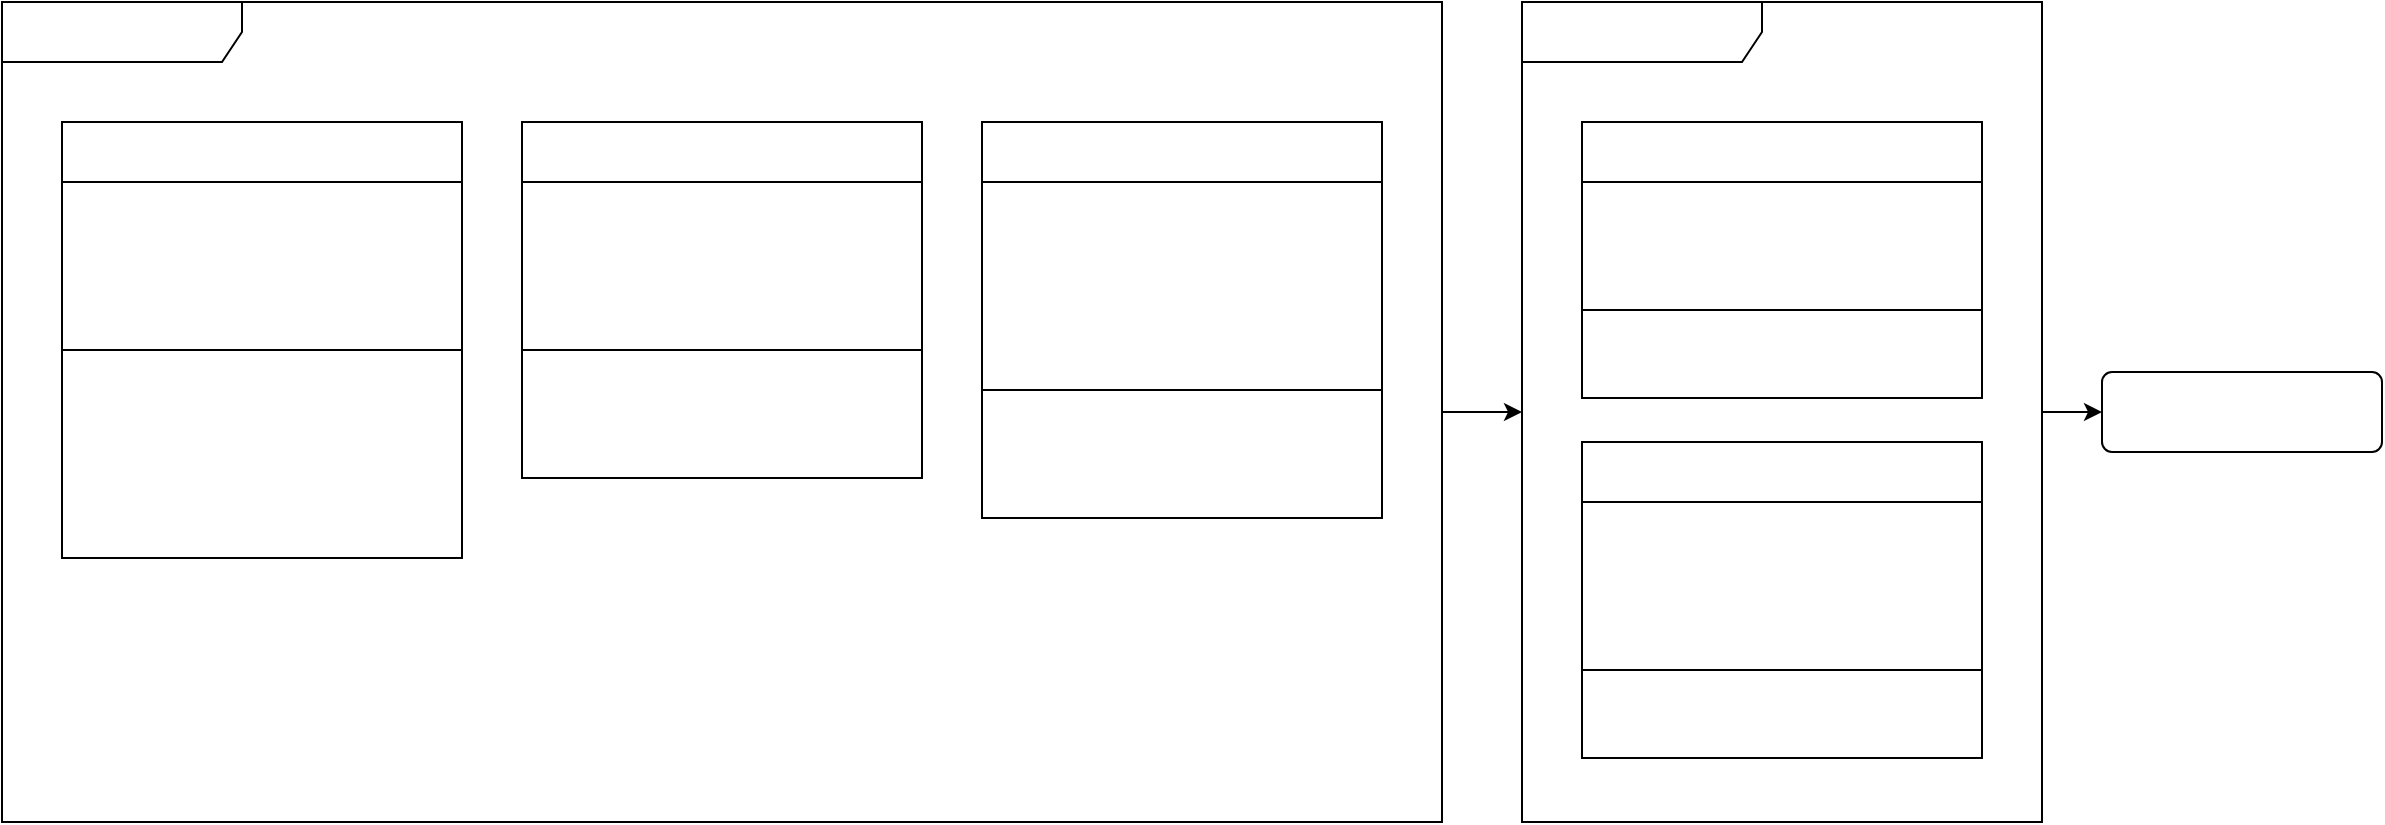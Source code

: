 <mxfile>
    <diagram id="zyUnPQHqCSBXho8Q2ZOF" name="Page-1">
        <mxGraphModel dx="1707" dy="677" grid="1" gridSize="10" guides="1" tooltips="1" connect="1" arrows="1" fold="1" page="1" pageScale="1" pageWidth="850" pageHeight="1100" math="0" shadow="0">
            <root>
                <mxCell id="0"/>
                <mxCell id="1" parent="0"/>
                <mxCell id="32" value="" style="edgeStyle=none;html=1;fontColor=#FFFFFF;entryX=0;entryY=0.5;entryDx=0;entryDy=0;" parent="1" source="28" target="33" edge="1">
                    <mxGeometry relative="1" as="geometry">
                        <mxPoint x="665" y="280" as="sourcePoint"/>
                        <mxPoint x="705" y="310" as="targetPoint"/>
                    </mxGeometry>
                </mxCell>
                <mxCell id="28" value="Calc Models" style="shape=umlFrame;whiteSpace=wrap;html=1;width=120;height=30;boundedLbl=1;verticalAlign=middle;align=left;spacingLeft=5;fontColor=#FFFFFF;" parent="1" vertex="1">
                    <mxGeometry x="400" y="120" width="260" height="410" as="geometry"/>
                </mxCell>
                <mxCell id="33" value="dijkstra" style="html=1;align=center;verticalAlign=top;rounded=1;absoluteArcSize=1;arcSize=10;dashed=0;fontColor=#FFFFFF;" parent="1" vertex="1">
                    <mxGeometry x="690" y="305" width="140" height="40" as="geometry"/>
                </mxCell>
                <mxCell id="118" style="edgeStyle=orthogonalEdgeStyle;curved=1;html=1;fontColor=#FFFFFF;elbow=vertical;" parent="1" source="36" target="28" edge="1">
                    <mxGeometry relative="1" as="geometry"/>
                </mxCell>
                <mxCell id="36" value="Base Model" style="shape=umlFrame;whiteSpace=wrap;html=1;width=120;height=30;boundedLbl=1;verticalAlign=middle;align=left;spacingLeft=5;fontColor=#FFFFFF;" parent="1" vertex="1">
                    <mxGeometry x="-360" y="120" width="720" height="410" as="geometry"/>
                </mxCell>
                <mxCell id="37" value="Station" style="swimlane;fontStyle=0;align=center;verticalAlign=top;childLayout=stackLayout;horizontal=1;startSize=30;horizontalStack=0;resizeParent=1;resizeParentMax=0;resizeLast=0;collapsible=0;marginBottom=0;html=1;fontColor=#FFFFFF;" parent="1" vertex="1">
                    <mxGeometry x="130" y="180" width="200" height="198" as="geometry"/>
                </mxCell>
                <mxCell id="38" value="attributes" style="text;html=1;strokeColor=none;fillColor=none;align=center;verticalAlign=middle;spacingLeft=4;spacingRight=4;overflow=hidden;rotatable=0;points=[[0,0.5],[1,0.5]];portConstraint=eastwest;fontColor=#FFFFFF;" parent="37" vertex="1">
                    <mxGeometry y="30" width="200" height="20" as="geometry"/>
                </mxCell>
                <mxCell id="63" value="int id" style="text;html=1;strokeColor=none;fillColor=none;align=left;verticalAlign=middle;spacingLeft=4;spacingRight=4;overflow=hidden;rotatable=0;points=[[0,0.5],[1,0.5]];portConstraint=eastwest;fontColor=#FFFFFF;" parent="37" vertex="1">
                    <mxGeometry y="50" width="200" height="20" as="geometry"/>
                </mxCell>
                <mxCell id="39" value="vec&amp;lt;Line*&amp;gt; lines" style="text;html=1;strokeColor=none;fillColor=none;align=left;verticalAlign=middle;spacingLeft=4;spacingRight=4;overflow=hidden;rotatable=0;points=[[0,0.5],[1,0.5]];portConstraint=eastwest;fontColor=#FFFFFF;" parent="37" vertex="1">
                    <mxGeometry y="70" width="200" height="20" as="geometry"/>
                </mxCell>
                <mxCell id="40" value="&lt;font&gt;vec&amp;lt;Train*&amp;gt; trains&lt;/font&gt;" style="text;html=1;strokeColor=none;fillColor=none;align=left;verticalAlign=middle;spacingLeft=4;spacingRight=4;overflow=hidden;rotatable=0;points=[[0,0.5],[1,0.5]];portConstraint=eastwest;fontColor=#FFFFFF;" parent="37" vertex="1">
                    <mxGeometry y="90" width="200" height="20" as="geometry"/>
                </mxCell>
                <mxCell id="41" value="vec&amp;lt;vec&amp;lt;int&amp;gt;&amp;gt; transfer" style="text;html=1;strokeColor=none;fillColor=none;align=left;verticalAlign=middle;spacingLeft=4;spacingRight=4;overflow=hidden;rotatable=0;points=[[0,0.5],[1,0.5]];portConstraint=eastwest;fontColor=#FFFFFF;" parent="37" vertex="1">
                    <mxGeometry y="110" width="200" height="20" as="geometry"/>
                </mxCell>
                <mxCell id="42" value="" style="line;strokeWidth=1;fillColor=none;align=left;verticalAlign=middle;spacingTop=-1;spacingLeft=3;spacingRight=3;rotatable=0;labelPosition=right;points=[];portConstraint=eastwest;fontColor=#FFFFFF;" parent="37" vertex="1">
                    <mxGeometry y="130" width="200" height="8" as="geometry"/>
                </mxCell>
                <mxCell id="43" value="operations" style="text;html=1;strokeColor=none;fillColor=none;align=center;verticalAlign=middle;spacingLeft=4;spacingRight=4;overflow=hidden;rotatable=0;points=[[0,0.5],[1,0.5]];portConstraint=eastwest;fontColor=#FFFFFF;" parent="37" vertex="1">
                    <mxGeometry y="138" width="200" height="20" as="geometry"/>
                </mxCell>
                <mxCell id="71" value="Line* getLine(str id)" style="text;html=1;strokeColor=none;fillColor=none;align=left;verticalAlign=middle;spacingLeft=4;spacingRight=4;overflow=hidden;rotatable=0;points=[[0,0.5],[1,0.5]];portConstraint=eastwest;fontColor=#FFFFFF;" parent="37" vertex="1">
                    <mxGeometry y="158" width="200" height="20" as="geometry"/>
                </mxCell>
                <mxCell id="72" value="Train* getTrain(str id)" style="text;html=1;strokeColor=none;fillColor=none;align=left;verticalAlign=middle;spacingLeft=4;spacingRight=4;overflow=hidden;rotatable=0;points=[[0,0.5],[1,0.5]];portConstraint=eastwest;fontColor=#FFFFFF;" parent="37" vertex="1">
                    <mxGeometry y="178" width="200" height="20" as="geometry"/>
                </mxCell>
                <mxCell id="45" value="Line" style="swimlane;fontStyle=0;align=center;verticalAlign=top;childLayout=stackLayout;horizontal=1;startSize=30;horizontalStack=0;resizeParent=1;resizeParentMax=0;resizeLast=0;collapsible=0;marginBottom=0;html=1;fontColor=#FFFFFF;" parent="1" vertex="1">
                    <mxGeometry x="-330" y="180" width="200" height="218" as="geometry"/>
                </mxCell>
                <mxCell id="46" value="attributes" style="text;html=1;strokeColor=none;fillColor=none;align=center;verticalAlign=middle;spacingLeft=4;spacingRight=4;overflow=hidden;rotatable=0;points=[[0,0.5],[1,0.5]];portConstraint=eastwest;fontColor=#FFFFFF;" parent="45" vertex="1">
                    <mxGeometry y="30" width="200" height="20" as="geometry"/>
                </mxCell>
                <mxCell id="62" value="int id" style="text;html=1;strokeColor=none;fillColor=none;align=left;verticalAlign=middle;spacingLeft=4;spacingRight=4;overflow=hidden;rotatable=0;points=[[0,0.5],[1,0.5]];portConstraint=eastwest;fontColor=#FFFFFF;" parent="45" vertex="1">
                    <mxGeometry y="50" width="200" height="20" as="geometry"/>
                </mxCell>
                <mxCell id="48" value="&lt;span style=&quot;&quot;&gt;vec&amp;lt;Train*&amp;gt; trains&lt;/span&gt;" style="text;html=1;strokeColor=none;fillColor=none;align=left;verticalAlign=middle;spacingLeft=4;spacingRight=4;overflow=hidden;rotatable=0;points=[[0,0.5],[1,0.5]];portConstraint=eastwest;fontColor=#FFFFFF;" parent="45" vertex="1">
                    <mxGeometry y="70" width="200" height="20" as="geometry"/>
                </mxCell>
                <mxCell id="47" value="vec&amp;lt;Station*&amp;gt; stations" style="text;html=1;strokeColor=none;fillColor=none;align=left;verticalAlign=middle;spacingLeft=4;spacingRight=4;overflow=hidden;rotatable=0;points=[[0,0.5],[1,0.5]];portConstraint=eastwest;fontColor=#FFFFFF;" parent="45" vertex="1">
                    <mxGeometry y="90" width="200" height="20" as="geometry"/>
                </mxCell>
                <mxCell id="50" value="" style="line;strokeWidth=1;fillColor=none;align=left;verticalAlign=middle;spacingTop=-1;spacingLeft=3;spacingRight=3;rotatable=0;labelPosition=right;points=[];portConstraint=eastwest;fontColor=#FFFFFF;" parent="45" vertex="1">
                    <mxGeometry y="110" width="200" height="8" as="geometry"/>
                </mxCell>
                <mxCell id="51" value="operations" style="text;html=1;strokeColor=none;fillColor=none;align=center;verticalAlign=middle;spacingLeft=4;spacingRight=4;overflow=hidden;rotatable=0;points=[[0,0.5],[1,0.5]];portConstraint=eastwest;fontColor=#FFFFFF;" parent="45" vertex="1">
                    <mxGeometry y="118" width="200" height="20" as="geometry"/>
                </mxCell>
                <mxCell id="76" value="Train* getTrain(str id)" style="text;html=1;strokeColor=none;fillColor=none;align=left;verticalAlign=middle;spacingLeft=4;spacingRight=4;overflow=hidden;rotatable=0;points=[[0,0.5],[1,0.5]];portConstraint=eastwest;fontColor=#FFFFFF;" parent="45" vertex="1">
                    <mxGeometry y="138" width="200" height="20" as="geometry"/>
                </mxCell>
                <mxCell id="75" value="Station* getStation(str id)" style="text;html=1;strokeColor=none;fillColor=none;align=left;verticalAlign=middle;spacingLeft=4;spacingRight=4;overflow=hidden;rotatable=0;points=[[0,0.5],[1,0.5]];portConstraint=eastwest;fontColor=#FFFFFF;" parent="45" vertex="1">
                    <mxGeometry y="158" width="200" height="20" as="geometry"/>
                </mxCell>
                <mxCell id="77" value="vec&amp;lt;Station*&amp;gt; getNexts(Station*)" style="text;html=1;strokeColor=none;fillColor=none;align=left;verticalAlign=middle;spacingLeft=4;spacingRight=4;overflow=hidden;rotatable=0;points=[[0,0.5],[1,0.5]];portConstraint=eastwest;fontColor=#FFFFFF;" parent="45" vertex="1">
                    <mxGeometry y="178" width="200" height="20" as="geometry"/>
                </mxCell>
                <mxCell id="91" value="chrono transfer(Line*)" style="text;html=1;strokeColor=none;fillColor=none;align=left;verticalAlign=middle;spacingLeft=4;spacingRight=4;overflow=hidden;rotatable=0;points=[[0,0.5],[1,0.5]];portConstraint=eastwest;fontColor=#FFFFFF;" parent="45" vertex="1">
                    <mxGeometry y="198" width="200" height="20" as="geometry"/>
                </mxCell>
                <mxCell id="53" value="Train" style="swimlane;fontStyle=0;align=center;verticalAlign=top;childLayout=stackLayout;horizontal=1;startSize=30;horizontalStack=0;resizeParent=1;resizeParentMax=0;resizeLast=0;collapsible=0;marginBottom=0;html=1;fontColor=#FFFFFF;" parent="1" vertex="1">
                    <mxGeometry x="-100" y="180" width="200" height="178" as="geometry"/>
                </mxCell>
                <mxCell id="54" value="attributes" style="text;html=1;strokeColor=none;fillColor=none;align=center;verticalAlign=middle;spacingLeft=4;spacingRight=4;overflow=hidden;rotatable=0;points=[[0,0.5],[1,0.5]];portConstraint=eastwest;fontColor=#FFFFFF;" parent="53" vertex="1">
                    <mxGeometry y="30" width="200" height="20" as="geometry"/>
                </mxCell>
                <mxCell id="64" value="int id" style="text;html=1;strokeColor=none;fillColor=none;align=left;verticalAlign=middle;spacingLeft=4;spacingRight=4;overflow=hidden;rotatable=0;points=[[0,0.5],[1,0.5]];portConstraint=eastwest;fontColor=#FFFFFF;" parent="53" vertex="1">
                    <mxGeometry y="50" width="200" height="20" as="geometry"/>
                </mxCell>
                <mxCell id="55" value="vec&amp;lt;Station*&amp;gt; stations" style="text;html=1;strokeColor=none;fillColor=none;align=left;verticalAlign=middle;spacingLeft=4;spacingRight=4;overflow=hidden;rotatable=0;points=[[0,0.5],[1,0.5]];portConstraint=eastwest;fontColor=#FFFFFF;" parent="53" vertex="1">
                    <mxGeometry y="70" width="200" height="20" as="geometry"/>
                </mxCell>
                <mxCell id="56" value="&lt;span style=&quot;&quot;&gt;vec&amp;lt;Line*&amp;gt; lines&lt;/span&gt;" style="text;html=1;strokeColor=none;fillColor=none;align=left;verticalAlign=middle;spacingLeft=4;spacingRight=4;overflow=hidden;rotatable=0;points=[[0,0.5],[1,0.5]];portConstraint=eastwest;fontColor=#FFFFFF;" parent="53" vertex="1">
                    <mxGeometry y="90" width="200" height="20" as="geometry"/>
                </mxCell>
                <mxCell id="58" value="" style="line;strokeWidth=1;fillColor=none;align=left;verticalAlign=middle;spacingTop=-1;spacingLeft=3;spacingRight=3;rotatable=0;labelPosition=right;points=[];portConstraint=eastwest;fontColor=#FFFFFF;" parent="53" vertex="1">
                    <mxGeometry y="110" width="200" height="8" as="geometry"/>
                </mxCell>
                <mxCell id="59" value="operations" style="text;html=1;strokeColor=none;fillColor=none;align=center;verticalAlign=middle;spacingLeft=4;spacingRight=4;overflow=hidden;rotatable=0;points=[[0,0.5],[1,0.5]];portConstraint=eastwest;fontColor=#FFFFFF;" parent="53" vertex="1">
                    <mxGeometry y="118" width="200" height="20" as="geometry"/>
                </mxCell>
                <mxCell id="73" value="Station* getStation(str id)" style="text;html=1;strokeColor=none;fillColor=none;align=left;verticalAlign=middle;spacingLeft=4;spacingRight=4;overflow=hidden;rotatable=0;points=[[0,0.5],[1,0.5]];portConstraint=eastwest;fontColor=#FFFFFF;" parent="53" vertex="1">
                    <mxGeometry y="138" width="200" height="20" as="geometry"/>
                </mxCell>
                <mxCell id="74" value="Line* getLine(str id)" style="text;html=1;strokeColor=none;fillColor=none;align=left;verticalAlign=middle;spacingLeft=4;spacingRight=4;overflow=hidden;rotatable=0;points=[[0,0.5],[1,0.5]];portConstraint=eastwest;fontColor=#FFFFFF;" parent="53" vertex="1">
                    <mxGeometry y="158" width="200" height="20" as="geometry"/>
                </mxCell>
                <mxCell id="79" value="Edge" style="swimlane;fontStyle=0;align=center;verticalAlign=top;childLayout=stackLayout;horizontal=1;startSize=30;horizontalStack=0;resizeParent=1;resizeParentMax=0;resizeLast=0;collapsible=0;marginBottom=0;html=1;fontColor=#FFFFFF;" parent="1" vertex="1">
                    <mxGeometry x="430" y="180" width="200" height="138" as="geometry"/>
                </mxCell>
                <mxCell id="80" value="attributes" style="text;html=1;strokeColor=none;fillColor=none;align=center;verticalAlign=middle;spacingLeft=4;spacingRight=4;overflow=hidden;rotatable=0;points=[[0,0.5],[1,0.5]];portConstraint=eastwest;fontColor=#FFFFFF;" parent="79" vertex="1">
                    <mxGeometry y="30" width="200" height="20" as="geometry"/>
                </mxCell>
                <mxCell id="88" value="Station* to" style="text;html=1;strokeColor=none;fillColor=none;align=left;verticalAlign=middle;spacingLeft=4;spacingRight=4;overflow=hidden;rotatable=0;points=[[0,0.5],[1,0.5]];portConstraint=eastwest;fontColor=#FFFFFF;" parent="79" vertex="1">
                    <mxGeometry y="50" width="200" height="20" as="geometry"/>
                </mxCell>
                <mxCell id="90" value="Line* line" style="text;html=1;strokeColor=none;fillColor=none;align=left;verticalAlign=middle;spacingLeft=4;spacingRight=4;overflow=hidden;rotatable=0;points=[[0,0.5],[1,0.5]];portConstraint=eastwest;fontColor=#FFFFFF;" parent="79" vertex="1">
                    <mxGeometry y="70" width="200" height="20" as="geometry"/>
                </mxCell>
                <mxCell id="84" value="" style="line;strokeWidth=1;fillColor=none;align=left;verticalAlign=middle;spacingTop=-1;spacingLeft=3;spacingRight=3;rotatable=0;labelPosition=right;points=[];portConstraint=eastwest;fontColor=#FFFFFF;" parent="79" vertex="1">
                    <mxGeometry y="90" width="200" height="8" as="geometry"/>
                </mxCell>
                <mxCell id="85" value="operations" style="text;html=1;strokeColor=none;fillColor=none;align=center;verticalAlign=middle;spacingLeft=4;spacingRight=4;overflow=hidden;rotatable=0;points=[[0,0.5],[1,0.5]];portConstraint=eastwest;fontColor=#FFFFFF;" parent="79" vertex="1">
                    <mxGeometry y="98" width="200" height="20" as="geometry"/>
                </mxCell>
                <mxCell id="86" value="chrono getTrans(chrono depart)" style="text;html=1;strokeColor=none;fillColor=none;align=left;verticalAlign=middle;spacingLeft=4;spacingRight=4;overflow=hidden;rotatable=0;points=[[0,0.5],[1,0.5]];portConstraint=eastwest;fontColor=#FFFFFF;" parent="79" vertex="1">
                    <mxGeometry y="118" width="200" height="20" as="geometry"/>
                </mxCell>
                <mxCell id="100" value="Node" style="swimlane;fontStyle=0;align=center;verticalAlign=top;childLayout=stackLayout;horizontal=1;startSize=30;horizontalStack=0;resizeParent=1;resizeParentMax=0;resizeLast=0;collapsible=0;marginBottom=0;html=1;fontColor=#FFFFFF;" parent="1" vertex="1">
                    <mxGeometry x="430" y="340" width="200" height="158" as="geometry"/>
                </mxCell>
                <mxCell id="101" value="attributes" style="text;html=1;strokeColor=none;fillColor=none;align=center;verticalAlign=middle;spacingLeft=4;spacingRight=4;overflow=hidden;rotatable=0;points=[[0,0.5],[1,0.5]];portConstraint=eastwest;fontColor=#FFFFFF;" parent="100" vertex="1">
                    <mxGeometry y="30" width="200" height="20" as="geometry"/>
                </mxCell>
                <mxCell id="107" value="int id" style="text;html=1;strokeColor=none;fillColor=none;align=left;verticalAlign=middle;spacingLeft=4;spacingRight=4;overflow=hidden;rotatable=0;points=[[0,0.5],[1,0.5]];portConstraint=eastwest;fontColor=#FFFFFF;" parent="100" vertex="1">
                    <mxGeometry y="50" width="200" height="20" as="geometry"/>
                </mxCell>
                <mxCell id="109" value="&lt;font&gt;chrono arrival&lt;/font&gt;" style="text;html=1;strokeColor=none;fillColor=none;align=left;verticalAlign=middle;spacingLeft=4;spacingRight=4;overflow=hidden;rotatable=0;points=[[0,0.5],[1,0.5]];portConstraint=eastwest;fontColor=#FFFFFF;" parent="100" vertex="1">
                    <mxGeometry y="70" width="200" height="20" as="geometry"/>
                </mxCell>
                <mxCell id="108" value="Line* prev_line" style="text;html=1;strokeColor=none;fillColor=none;align=left;verticalAlign=middle;spacingLeft=4;spacingRight=4;overflow=hidden;rotatable=0;points=[[0,0.5],[1,0.5]];portConstraint=eastwest;fontColor=#FFFFFF;" parent="100" vertex="1">
                    <mxGeometry y="90" width="200" height="20" as="geometry"/>
                </mxCell>
                <mxCell id="104" value="" style="line;strokeWidth=1;fillColor=none;align=left;verticalAlign=middle;spacingTop=-1;spacingLeft=3;spacingRight=3;rotatable=0;labelPosition=right;points=[];portConstraint=eastwest;fontColor=#FFFFFF;" parent="100" vertex="1">
                    <mxGeometry y="110" width="200" height="8" as="geometry"/>
                </mxCell>
                <mxCell id="105" value="operations" style="text;html=1;strokeColor=none;fillColor=none;align=center;verticalAlign=middle;spacingLeft=4;spacingRight=4;overflow=hidden;rotatable=0;points=[[0,0.5],[1,0.5]];portConstraint=eastwest;fontColor=#FFFFFF;" parent="100" vertex="1">
                    <mxGeometry y="118" width="200" height="20" as="geometry"/>
                </mxCell>
                <mxCell id="99" value="bool operator&amp;gt;" style="text;html=1;strokeColor=none;fillColor=none;align=left;verticalAlign=middle;spacingLeft=4;spacingRight=4;overflow=hidden;rotatable=0;points=[[0,0.5],[1,0.5]];portConstraint=eastwest;fontColor=#FFFFFF;" parent="100" vertex="1">
                    <mxGeometry y="138" width="200" height="20" as="geometry"/>
                </mxCell>
            </root>
        </mxGraphModel>
    </diagram>
</mxfile>